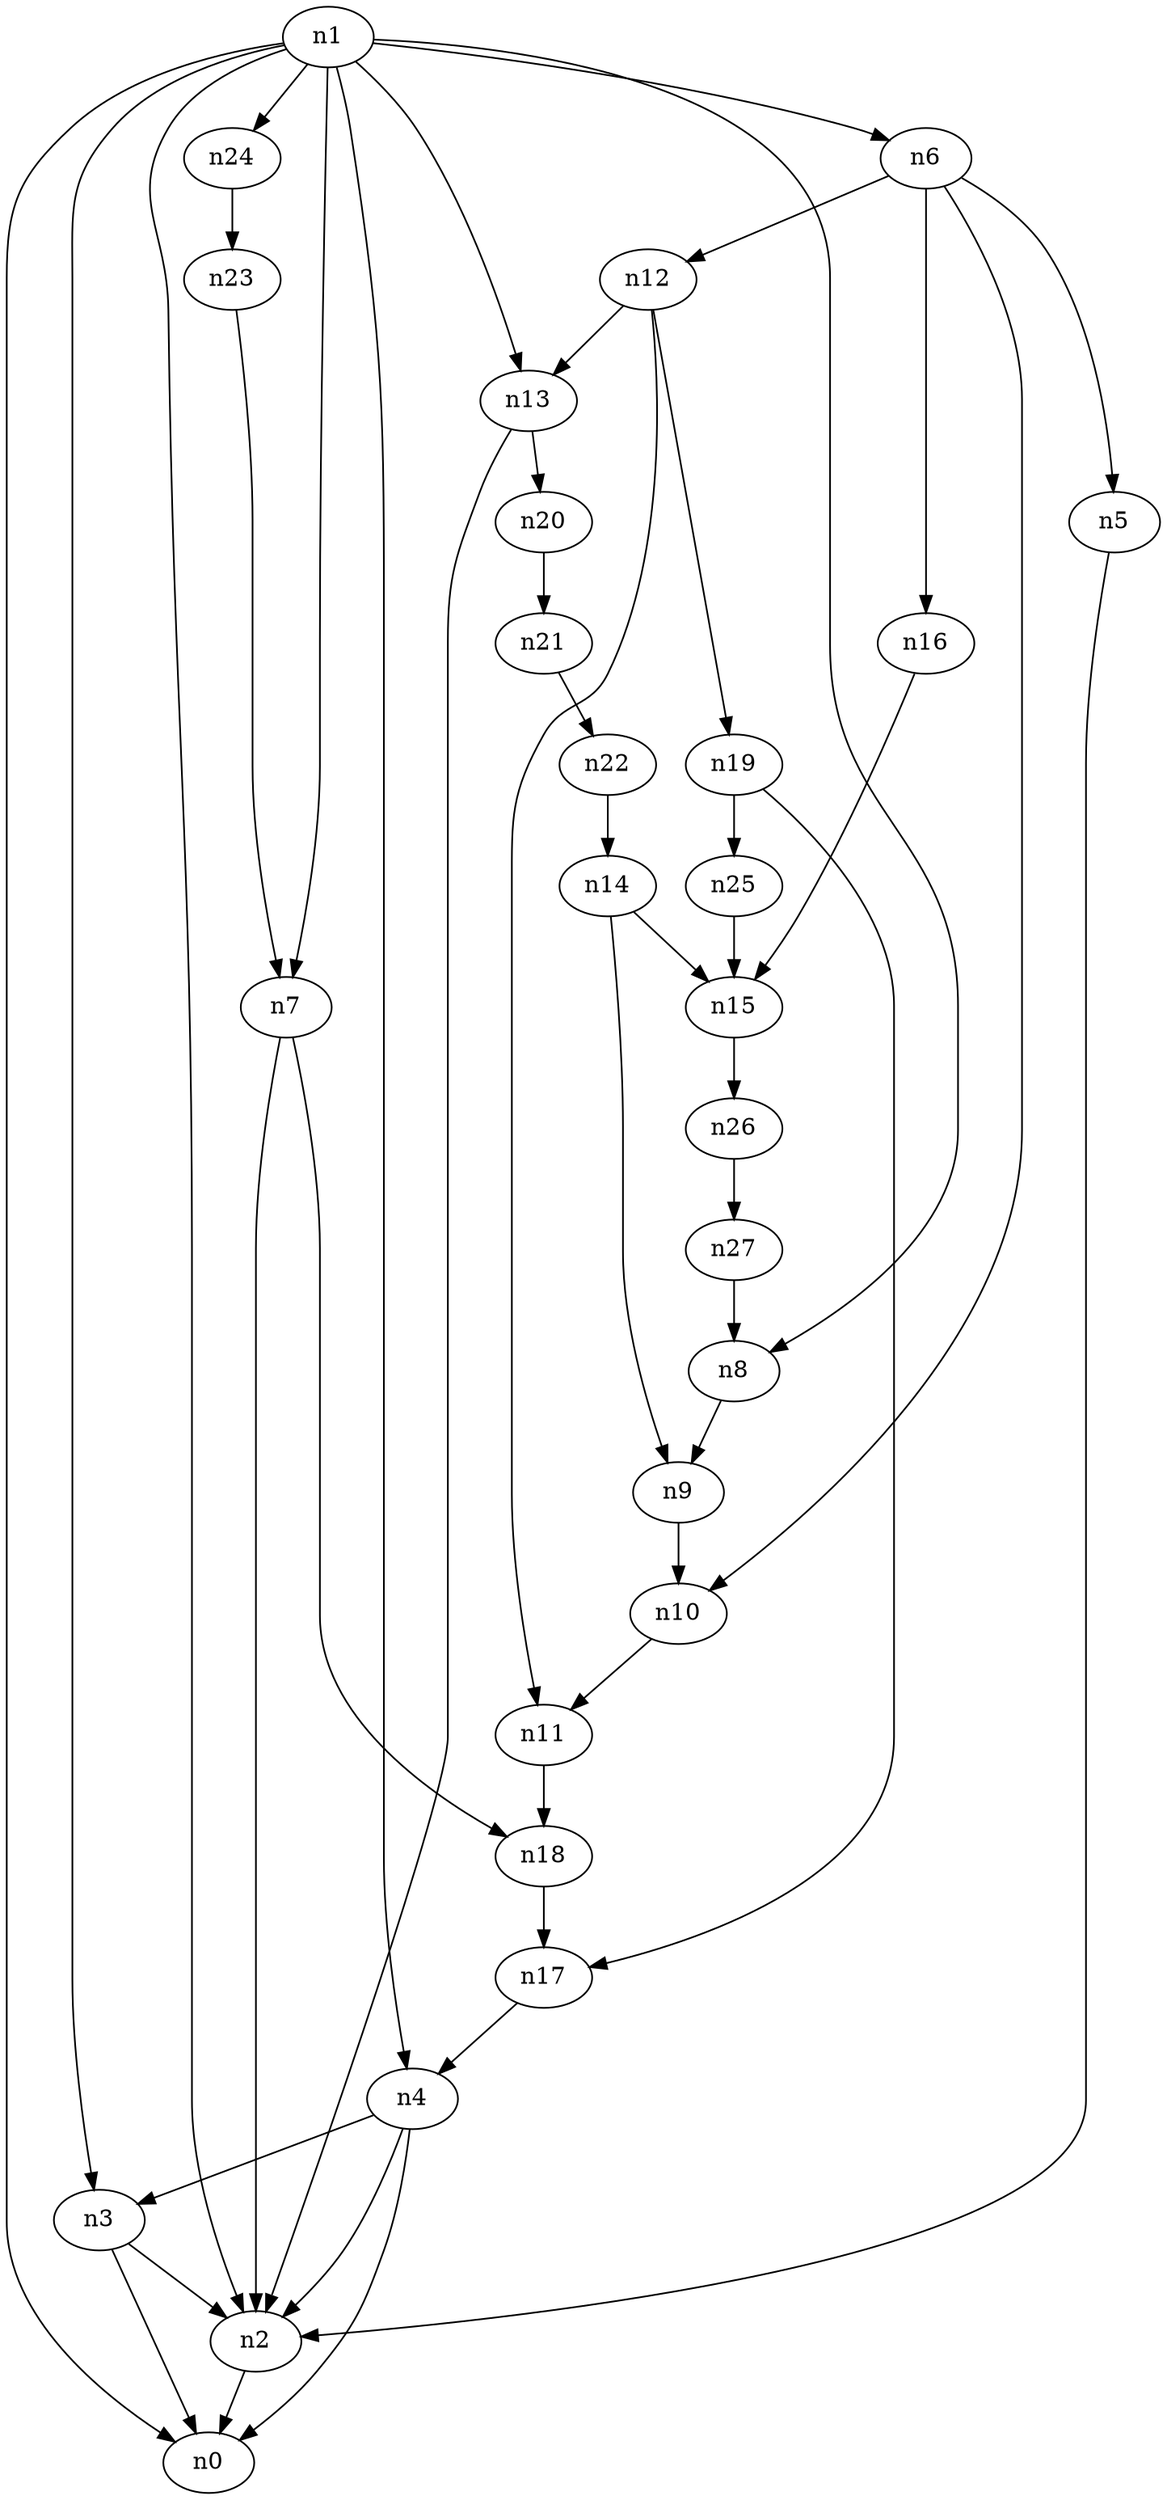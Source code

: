 digraph G {
	n1 -> n0	 [_graphml_id=e0];
	n1 -> n2	 [_graphml_id=e1];
	n1 -> n3	 [_graphml_id=e6];
	n1 -> n4	 [_graphml_id=e9];
	n1 -> n6	 [_graphml_id=e12];
	n1 -> n7	 [_graphml_id=e14];
	n1 -> n8	 [_graphml_id=e15];
	n1 -> n13	 [_graphml_id=e22];
	n1 -> n24	 [_graphml_id=e41];
	n2 -> n0	 [_graphml_id=e5];
	n3 -> n0	 [_graphml_id=e8];
	n3 -> n2	 [_graphml_id=e2];
	n4 -> n0	 [_graphml_id=e4];
	n4 -> n2	 [_graphml_id=e7];
	n4 -> n3	 [_graphml_id=e3];
	n5 -> n2	 [_graphml_id=e10];
	n6 -> n5	 [_graphml_id=e11];
	n6 -> n10	 [_graphml_id=e18];
	n6 -> n12	 [_graphml_id=e21];
	n6 -> n16	 [_graphml_id=e28];
	n7 -> n2	 [_graphml_id=e13];
	n7 -> n18	 [_graphml_id=e34];
	n8 -> n9	 [_graphml_id=e16];
	n9 -> n10	 [_graphml_id=e17];
	n10 -> n11	 [_graphml_id=e19];
	n11 -> n18	 [_graphml_id=e31];
	n12 -> n11	 [_graphml_id=e20];
	n12 -> n13	 [_graphml_id=e24];
	n12 -> n19	 [_graphml_id=e33];
	n13 -> n2	 [_graphml_id=e23];
	n13 -> n20	 [_graphml_id=e35];
	n14 -> n9	 [_graphml_id=e25];
	n14 -> n15	 [_graphml_id=e26];
	n15 -> n26	 [_graphml_id=e44];
	n16 -> n15	 [_graphml_id=e27];
	n17 -> n4	 [_graphml_id=e29];
	n18 -> n17	 [_graphml_id=e30];
	n19 -> n17	 [_graphml_id=e32];
	n19 -> n25	 [_graphml_id=e42];
	n20 -> n21	 [_graphml_id=e36];
	n21 -> n22	 [_graphml_id=e37];
	n22 -> n14	 [_graphml_id=e38];
	n23 -> n7	 [_graphml_id=e39];
	n24 -> n23	 [_graphml_id=e40];
	n25 -> n15	 [_graphml_id=e43];
	n26 -> n27	 [_graphml_id=e45];
	n27 -> n8	 [_graphml_id=e46];
}
